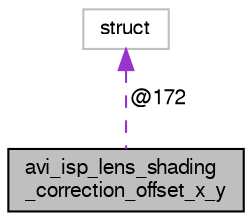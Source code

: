 digraph "avi_isp_lens_shading_correction_offset_x_y"
{
  edge [fontname="FreeSans",fontsize="10",labelfontname="FreeSans",labelfontsize="10"];
  node [fontname="FreeSans",fontsize="10",shape=record];
  Node1 [label="avi_isp_lens_shading\l_correction_offset_x_y",height=0.2,width=0.4,color="black", fillcolor="grey75", style="filled", fontcolor="black"];
  Node2 -> Node1 [dir="back",color="darkorchid3",fontsize="10",style="dashed",label=" @172" ,fontname="FreeSans"];
  Node2 [label="struct",height=0.2,width=0.4,color="grey75", fillcolor="white", style="filled"];
}
